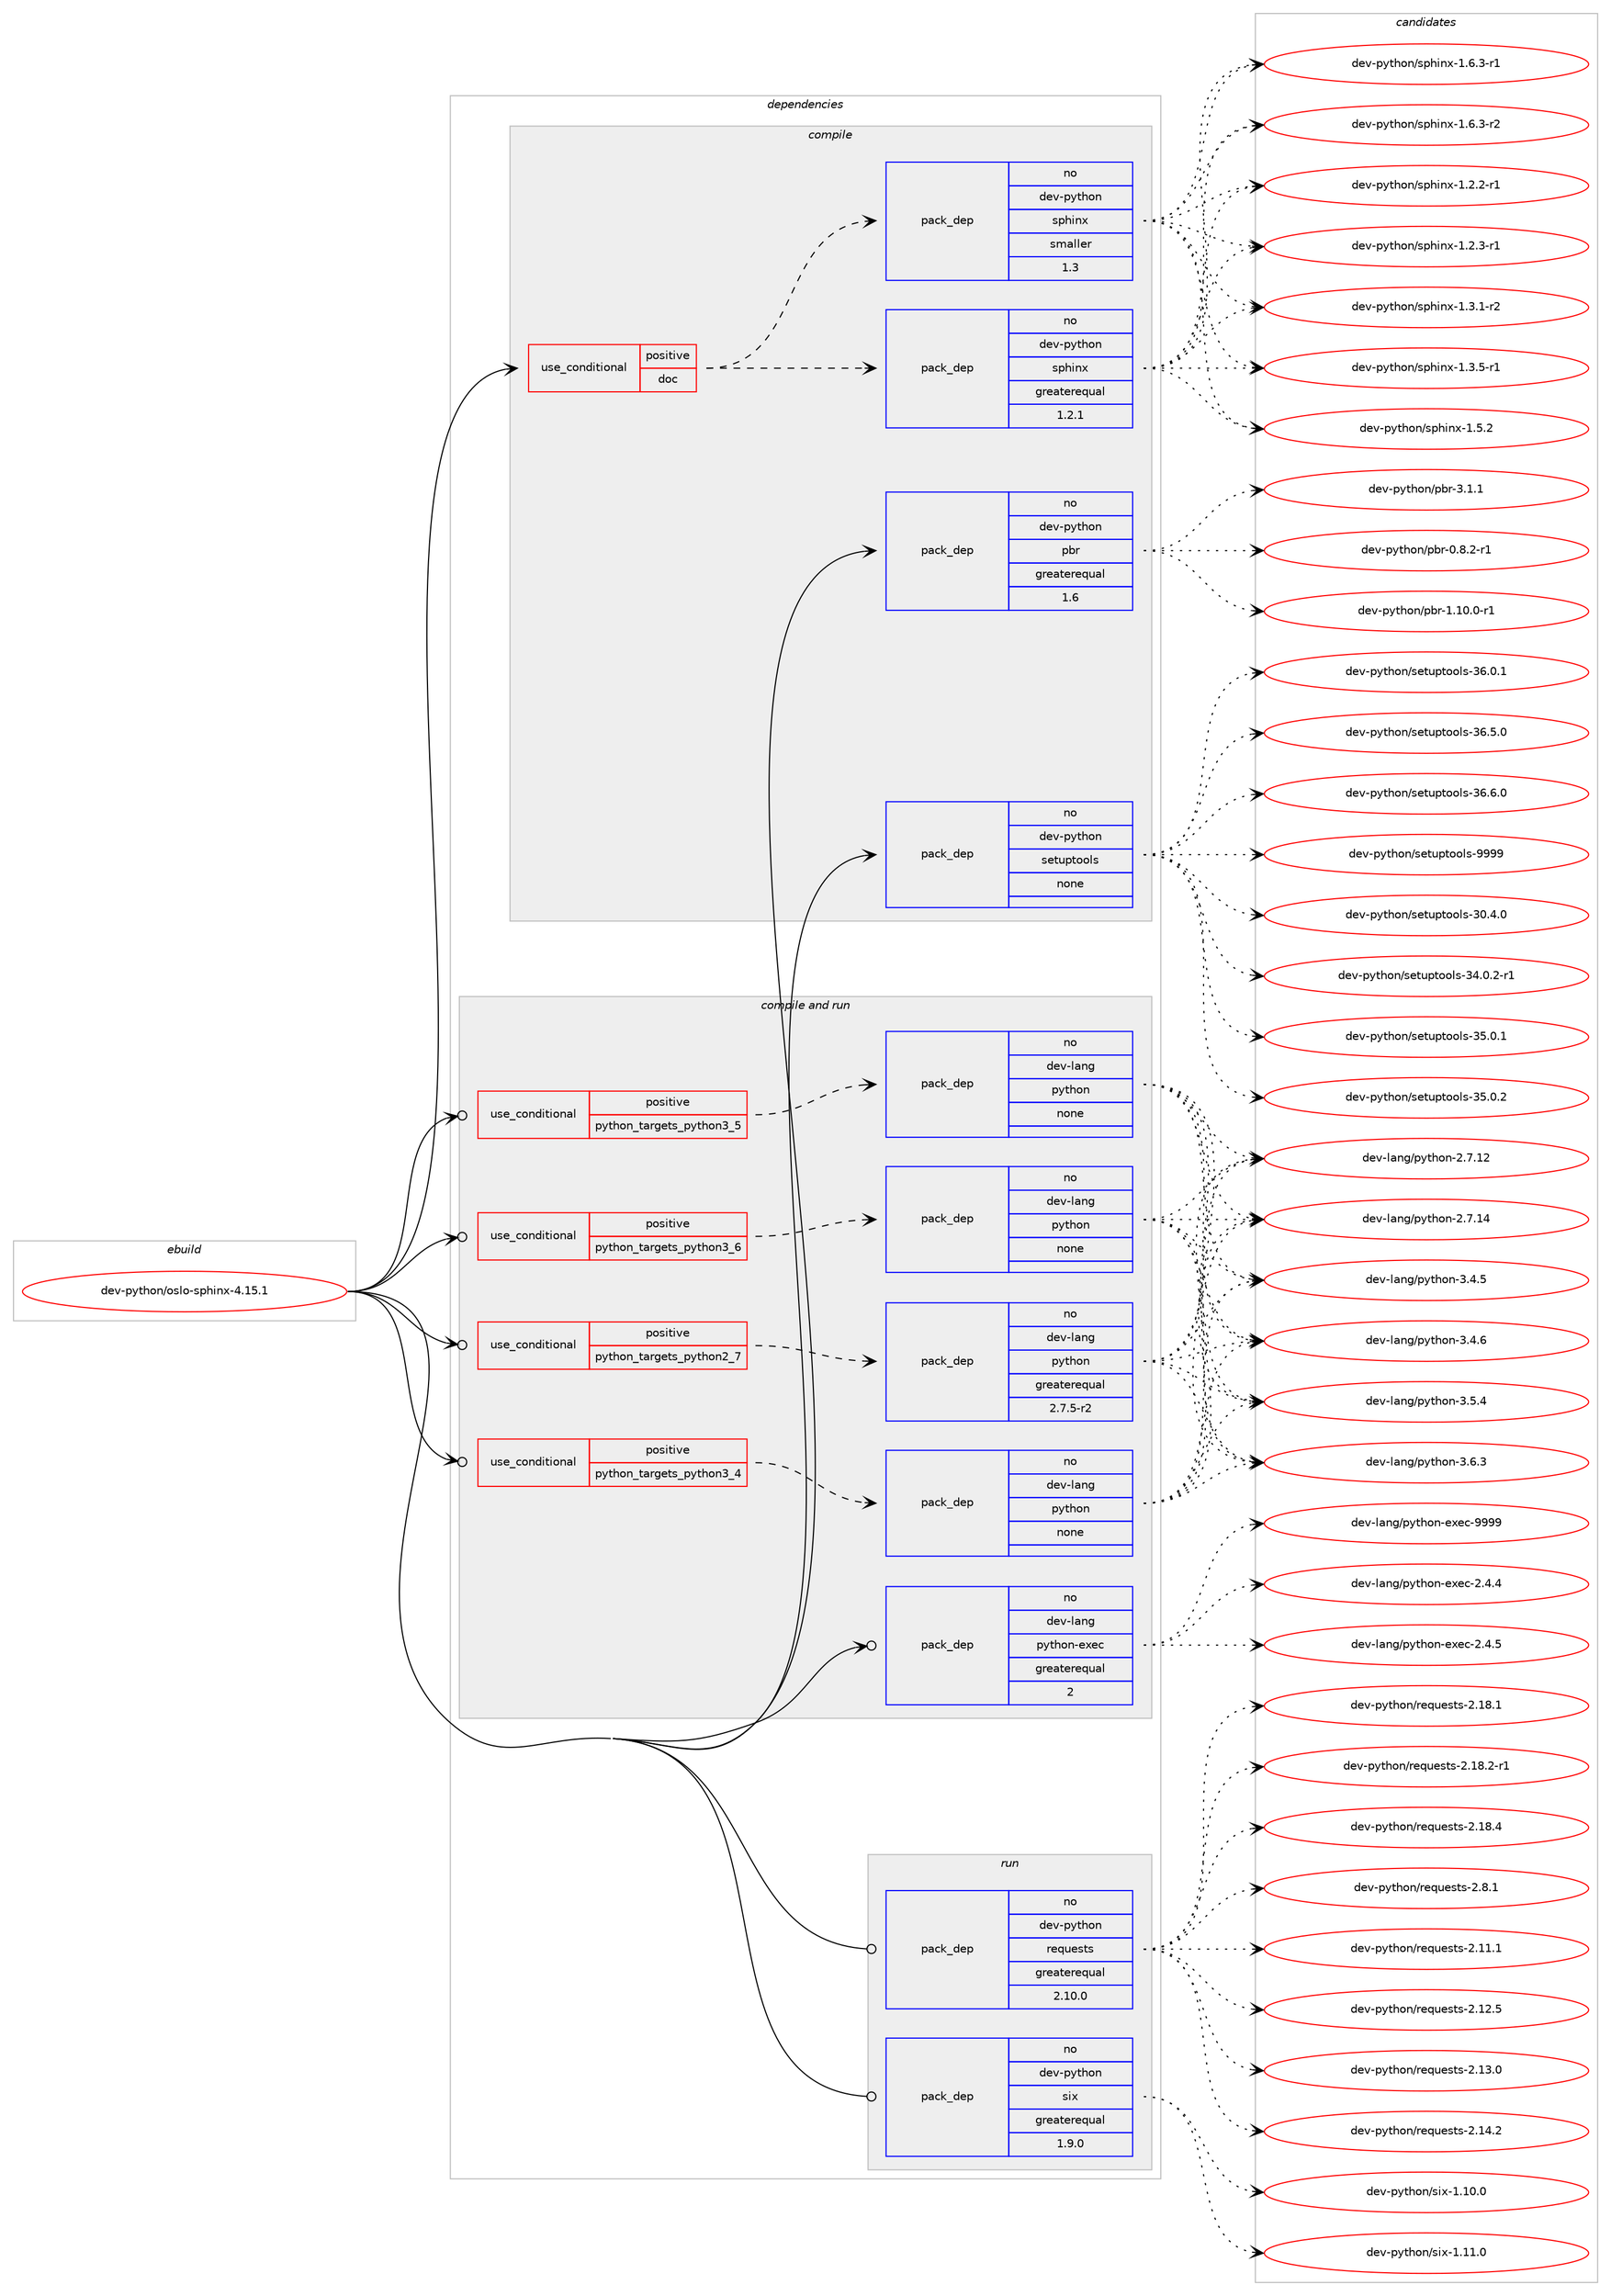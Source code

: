 digraph prolog {

# *************
# Graph options
# *************

newrank=true;
concentrate=true;
compound=true;
graph [rankdir=LR,fontname=Helvetica,fontsize=10,ranksep=1.5];#, ranksep=2.5, nodesep=0.2];
edge  [arrowhead=vee];
node  [fontname=Helvetica,fontsize=10];

# **********
# The ebuild
# **********

subgraph cluster_leftcol {
color=gray;
rank=same;
label=<<i>ebuild</i>>;
id [label="dev-python/oslo-sphinx-4.15.1", color=red, width=4, href="../dev-python/oslo-sphinx-4.15.1.svg"];
}

# ****************
# The dependencies
# ****************

subgraph cluster_midcol {
color=gray;
label=<<i>dependencies</i>>;
subgraph cluster_compile {
fillcolor="#eeeeee";
style=filled;
label=<<i>compile</i>>;
subgraph cond36746 {
dependency171032 [label=<<TABLE BORDER="0" CELLBORDER="1" CELLSPACING="0" CELLPADDING="4"><TR><TD ROWSPAN="3" CELLPADDING="10">use_conditional</TD></TR><TR><TD>positive</TD></TR><TR><TD>doc</TD></TR></TABLE>>, shape=none, color=red];
subgraph pack130423 {
dependency171033 [label=<<TABLE BORDER="0" CELLBORDER="1" CELLSPACING="0" CELLPADDING="4" WIDTH="220"><TR><TD ROWSPAN="6" CELLPADDING="30">pack_dep</TD></TR><TR><TD WIDTH="110">no</TD></TR><TR><TD>dev-python</TD></TR><TR><TD>sphinx</TD></TR><TR><TD>greaterequal</TD></TR><TR><TD>1.2.1</TD></TR></TABLE>>, shape=none, color=blue];
}
dependency171032:e -> dependency171033:w [weight=20,style="dashed",arrowhead="vee"];
subgraph pack130424 {
dependency171034 [label=<<TABLE BORDER="0" CELLBORDER="1" CELLSPACING="0" CELLPADDING="4" WIDTH="220"><TR><TD ROWSPAN="6" CELLPADDING="30">pack_dep</TD></TR><TR><TD WIDTH="110">no</TD></TR><TR><TD>dev-python</TD></TR><TR><TD>sphinx</TD></TR><TR><TD>smaller</TD></TR><TR><TD>1.3</TD></TR></TABLE>>, shape=none, color=blue];
}
dependency171032:e -> dependency171034:w [weight=20,style="dashed",arrowhead="vee"];
}
id:e -> dependency171032:w [weight=20,style="solid",arrowhead="vee"];
subgraph pack130425 {
dependency171035 [label=<<TABLE BORDER="0" CELLBORDER="1" CELLSPACING="0" CELLPADDING="4" WIDTH="220"><TR><TD ROWSPAN="6" CELLPADDING="30">pack_dep</TD></TR><TR><TD WIDTH="110">no</TD></TR><TR><TD>dev-python</TD></TR><TR><TD>pbr</TD></TR><TR><TD>greaterequal</TD></TR><TR><TD>1.6</TD></TR></TABLE>>, shape=none, color=blue];
}
id:e -> dependency171035:w [weight=20,style="solid",arrowhead="vee"];
subgraph pack130426 {
dependency171036 [label=<<TABLE BORDER="0" CELLBORDER="1" CELLSPACING="0" CELLPADDING="4" WIDTH="220"><TR><TD ROWSPAN="6" CELLPADDING="30">pack_dep</TD></TR><TR><TD WIDTH="110">no</TD></TR><TR><TD>dev-python</TD></TR><TR><TD>setuptools</TD></TR><TR><TD>none</TD></TR><TR><TD></TD></TR></TABLE>>, shape=none, color=blue];
}
id:e -> dependency171036:w [weight=20,style="solid",arrowhead="vee"];
}
subgraph cluster_compileandrun {
fillcolor="#eeeeee";
style=filled;
label=<<i>compile and run</i>>;
subgraph cond36747 {
dependency171037 [label=<<TABLE BORDER="0" CELLBORDER="1" CELLSPACING="0" CELLPADDING="4"><TR><TD ROWSPAN="3" CELLPADDING="10">use_conditional</TD></TR><TR><TD>positive</TD></TR><TR><TD>python_targets_python2_7</TD></TR></TABLE>>, shape=none, color=red];
subgraph pack130427 {
dependency171038 [label=<<TABLE BORDER="0" CELLBORDER="1" CELLSPACING="0" CELLPADDING="4" WIDTH="220"><TR><TD ROWSPAN="6" CELLPADDING="30">pack_dep</TD></TR><TR><TD WIDTH="110">no</TD></TR><TR><TD>dev-lang</TD></TR><TR><TD>python</TD></TR><TR><TD>greaterequal</TD></TR><TR><TD>2.7.5-r2</TD></TR></TABLE>>, shape=none, color=blue];
}
dependency171037:e -> dependency171038:w [weight=20,style="dashed",arrowhead="vee"];
}
id:e -> dependency171037:w [weight=20,style="solid",arrowhead="odotvee"];
subgraph cond36748 {
dependency171039 [label=<<TABLE BORDER="0" CELLBORDER="1" CELLSPACING="0" CELLPADDING="4"><TR><TD ROWSPAN="3" CELLPADDING="10">use_conditional</TD></TR><TR><TD>positive</TD></TR><TR><TD>python_targets_python3_4</TD></TR></TABLE>>, shape=none, color=red];
subgraph pack130428 {
dependency171040 [label=<<TABLE BORDER="0" CELLBORDER="1" CELLSPACING="0" CELLPADDING="4" WIDTH="220"><TR><TD ROWSPAN="6" CELLPADDING="30">pack_dep</TD></TR><TR><TD WIDTH="110">no</TD></TR><TR><TD>dev-lang</TD></TR><TR><TD>python</TD></TR><TR><TD>none</TD></TR><TR><TD></TD></TR></TABLE>>, shape=none, color=blue];
}
dependency171039:e -> dependency171040:w [weight=20,style="dashed",arrowhead="vee"];
}
id:e -> dependency171039:w [weight=20,style="solid",arrowhead="odotvee"];
subgraph cond36749 {
dependency171041 [label=<<TABLE BORDER="0" CELLBORDER="1" CELLSPACING="0" CELLPADDING="4"><TR><TD ROWSPAN="3" CELLPADDING="10">use_conditional</TD></TR><TR><TD>positive</TD></TR><TR><TD>python_targets_python3_5</TD></TR></TABLE>>, shape=none, color=red];
subgraph pack130429 {
dependency171042 [label=<<TABLE BORDER="0" CELLBORDER="1" CELLSPACING="0" CELLPADDING="4" WIDTH="220"><TR><TD ROWSPAN="6" CELLPADDING="30">pack_dep</TD></TR><TR><TD WIDTH="110">no</TD></TR><TR><TD>dev-lang</TD></TR><TR><TD>python</TD></TR><TR><TD>none</TD></TR><TR><TD></TD></TR></TABLE>>, shape=none, color=blue];
}
dependency171041:e -> dependency171042:w [weight=20,style="dashed",arrowhead="vee"];
}
id:e -> dependency171041:w [weight=20,style="solid",arrowhead="odotvee"];
subgraph cond36750 {
dependency171043 [label=<<TABLE BORDER="0" CELLBORDER="1" CELLSPACING="0" CELLPADDING="4"><TR><TD ROWSPAN="3" CELLPADDING="10">use_conditional</TD></TR><TR><TD>positive</TD></TR><TR><TD>python_targets_python3_6</TD></TR></TABLE>>, shape=none, color=red];
subgraph pack130430 {
dependency171044 [label=<<TABLE BORDER="0" CELLBORDER="1" CELLSPACING="0" CELLPADDING="4" WIDTH="220"><TR><TD ROWSPAN="6" CELLPADDING="30">pack_dep</TD></TR><TR><TD WIDTH="110">no</TD></TR><TR><TD>dev-lang</TD></TR><TR><TD>python</TD></TR><TR><TD>none</TD></TR><TR><TD></TD></TR></TABLE>>, shape=none, color=blue];
}
dependency171043:e -> dependency171044:w [weight=20,style="dashed",arrowhead="vee"];
}
id:e -> dependency171043:w [weight=20,style="solid",arrowhead="odotvee"];
subgraph pack130431 {
dependency171045 [label=<<TABLE BORDER="0" CELLBORDER="1" CELLSPACING="0" CELLPADDING="4" WIDTH="220"><TR><TD ROWSPAN="6" CELLPADDING="30">pack_dep</TD></TR><TR><TD WIDTH="110">no</TD></TR><TR><TD>dev-lang</TD></TR><TR><TD>python-exec</TD></TR><TR><TD>greaterequal</TD></TR><TR><TD>2</TD></TR></TABLE>>, shape=none, color=blue];
}
id:e -> dependency171045:w [weight=20,style="solid",arrowhead="odotvee"];
}
subgraph cluster_run {
fillcolor="#eeeeee";
style=filled;
label=<<i>run</i>>;
subgraph pack130432 {
dependency171046 [label=<<TABLE BORDER="0" CELLBORDER="1" CELLSPACING="0" CELLPADDING="4" WIDTH="220"><TR><TD ROWSPAN="6" CELLPADDING="30">pack_dep</TD></TR><TR><TD WIDTH="110">no</TD></TR><TR><TD>dev-python</TD></TR><TR><TD>requests</TD></TR><TR><TD>greaterequal</TD></TR><TR><TD>2.10.0</TD></TR></TABLE>>, shape=none, color=blue];
}
id:e -> dependency171046:w [weight=20,style="solid",arrowhead="odot"];
subgraph pack130433 {
dependency171047 [label=<<TABLE BORDER="0" CELLBORDER="1" CELLSPACING="0" CELLPADDING="4" WIDTH="220"><TR><TD ROWSPAN="6" CELLPADDING="30">pack_dep</TD></TR><TR><TD WIDTH="110">no</TD></TR><TR><TD>dev-python</TD></TR><TR><TD>six</TD></TR><TR><TD>greaterequal</TD></TR><TR><TD>1.9.0</TD></TR></TABLE>>, shape=none, color=blue];
}
id:e -> dependency171047:w [weight=20,style="solid",arrowhead="odot"];
}
}

# **************
# The candidates
# **************

subgraph cluster_choices {
rank=same;
color=gray;
label=<<i>candidates</i>>;

subgraph choice130423 {
color=black;
nodesep=1;
choice10010111845112121116104111110471151121041051101204549465046504511449 [label="dev-python/sphinx-1.2.2-r1", color=red, width=4,href="../dev-python/sphinx-1.2.2-r1.svg"];
choice10010111845112121116104111110471151121041051101204549465046514511449 [label="dev-python/sphinx-1.2.3-r1", color=red, width=4,href="../dev-python/sphinx-1.2.3-r1.svg"];
choice10010111845112121116104111110471151121041051101204549465146494511450 [label="dev-python/sphinx-1.3.1-r2", color=red, width=4,href="../dev-python/sphinx-1.3.1-r2.svg"];
choice10010111845112121116104111110471151121041051101204549465146534511449 [label="dev-python/sphinx-1.3.5-r1", color=red, width=4,href="../dev-python/sphinx-1.3.5-r1.svg"];
choice1001011184511212111610411111047115112104105110120454946534650 [label="dev-python/sphinx-1.5.2", color=red, width=4,href="../dev-python/sphinx-1.5.2.svg"];
choice10010111845112121116104111110471151121041051101204549465446514511449 [label="dev-python/sphinx-1.6.3-r1", color=red, width=4,href="../dev-python/sphinx-1.6.3-r1.svg"];
choice10010111845112121116104111110471151121041051101204549465446514511450 [label="dev-python/sphinx-1.6.3-r2", color=red, width=4,href="../dev-python/sphinx-1.6.3-r2.svg"];
dependency171033:e -> choice10010111845112121116104111110471151121041051101204549465046504511449:w [style=dotted,weight="100"];
dependency171033:e -> choice10010111845112121116104111110471151121041051101204549465046514511449:w [style=dotted,weight="100"];
dependency171033:e -> choice10010111845112121116104111110471151121041051101204549465146494511450:w [style=dotted,weight="100"];
dependency171033:e -> choice10010111845112121116104111110471151121041051101204549465146534511449:w [style=dotted,weight="100"];
dependency171033:e -> choice1001011184511212111610411111047115112104105110120454946534650:w [style=dotted,weight="100"];
dependency171033:e -> choice10010111845112121116104111110471151121041051101204549465446514511449:w [style=dotted,weight="100"];
dependency171033:e -> choice10010111845112121116104111110471151121041051101204549465446514511450:w [style=dotted,weight="100"];
}
subgraph choice130424 {
color=black;
nodesep=1;
choice10010111845112121116104111110471151121041051101204549465046504511449 [label="dev-python/sphinx-1.2.2-r1", color=red, width=4,href="../dev-python/sphinx-1.2.2-r1.svg"];
choice10010111845112121116104111110471151121041051101204549465046514511449 [label="dev-python/sphinx-1.2.3-r1", color=red, width=4,href="../dev-python/sphinx-1.2.3-r1.svg"];
choice10010111845112121116104111110471151121041051101204549465146494511450 [label="dev-python/sphinx-1.3.1-r2", color=red, width=4,href="../dev-python/sphinx-1.3.1-r2.svg"];
choice10010111845112121116104111110471151121041051101204549465146534511449 [label="dev-python/sphinx-1.3.5-r1", color=red, width=4,href="../dev-python/sphinx-1.3.5-r1.svg"];
choice1001011184511212111610411111047115112104105110120454946534650 [label="dev-python/sphinx-1.5.2", color=red, width=4,href="../dev-python/sphinx-1.5.2.svg"];
choice10010111845112121116104111110471151121041051101204549465446514511449 [label="dev-python/sphinx-1.6.3-r1", color=red, width=4,href="../dev-python/sphinx-1.6.3-r1.svg"];
choice10010111845112121116104111110471151121041051101204549465446514511450 [label="dev-python/sphinx-1.6.3-r2", color=red, width=4,href="../dev-python/sphinx-1.6.3-r2.svg"];
dependency171034:e -> choice10010111845112121116104111110471151121041051101204549465046504511449:w [style=dotted,weight="100"];
dependency171034:e -> choice10010111845112121116104111110471151121041051101204549465046514511449:w [style=dotted,weight="100"];
dependency171034:e -> choice10010111845112121116104111110471151121041051101204549465146494511450:w [style=dotted,weight="100"];
dependency171034:e -> choice10010111845112121116104111110471151121041051101204549465146534511449:w [style=dotted,weight="100"];
dependency171034:e -> choice1001011184511212111610411111047115112104105110120454946534650:w [style=dotted,weight="100"];
dependency171034:e -> choice10010111845112121116104111110471151121041051101204549465446514511449:w [style=dotted,weight="100"];
dependency171034:e -> choice10010111845112121116104111110471151121041051101204549465446514511450:w [style=dotted,weight="100"];
}
subgraph choice130425 {
color=black;
nodesep=1;
choice1001011184511212111610411111047112981144548465646504511449 [label="dev-python/pbr-0.8.2-r1", color=red, width=4,href="../dev-python/pbr-0.8.2-r1.svg"];
choice100101118451121211161041111104711298114454946494846484511449 [label="dev-python/pbr-1.10.0-r1", color=red, width=4,href="../dev-python/pbr-1.10.0-r1.svg"];
choice100101118451121211161041111104711298114455146494649 [label="dev-python/pbr-3.1.1", color=red, width=4,href="../dev-python/pbr-3.1.1.svg"];
dependency171035:e -> choice1001011184511212111610411111047112981144548465646504511449:w [style=dotted,weight="100"];
dependency171035:e -> choice100101118451121211161041111104711298114454946494846484511449:w [style=dotted,weight="100"];
dependency171035:e -> choice100101118451121211161041111104711298114455146494649:w [style=dotted,weight="100"];
}
subgraph choice130426 {
color=black;
nodesep=1;
choice100101118451121211161041111104711510111611711211611111110811545514846524648 [label="dev-python/setuptools-30.4.0", color=red, width=4,href="../dev-python/setuptools-30.4.0.svg"];
choice1001011184511212111610411111047115101116117112116111111108115455152464846504511449 [label="dev-python/setuptools-34.0.2-r1", color=red, width=4,href="../dev-python/setuptools-34.0.2-r1.svg"];
choice100101118451121211161041111104711510111611711211611111110811545515346484649 [label="dev-python/setuptools-35.0.1", color=red, width=4,href="../dev-python/setuptools-35.0.1.svg"];
choice100101118451121211161041111104711510111611711211611111110811545515346484650 [label="dev-python/setuptools-35.0.2", color=red, width=4,href="../dev-python/setuptools-35.0.2.svg"];
choice100101118451121211161041111104711510111611711211611111110811545515446484649 [label="dev-python/setuptools-36.0.1", color=red, width=4,href="../dev-python/setuptools-36.0.1.svg"];
choice100101118451121211161041111104711510111611711211611111110811545515446534648 [label="dev-python/setuptools-36.5.0", color=red, width=4,href="../dev-python/setuptools-36.5.0.svg"];
choice100101118451121211161041111104711510111611711211611111110811545515446544648 [label="dev-python/setuptools-36.6.0", color=red, width=4,href="../dev-python/setuptools-36.6.0.svg"];
choice10010111845112121116104111110471151011161171121161111111081154557575757 [label="dev-python/setuptools-9999", color=red, width=4,href="../dev-python/setuptools-9999.svg"];
dependency171036:e -> choice100101118451121211161041111104711510111611711211611111110811545514846524648:w [style=dotted,weight="100"];
dependency171036:e -> choice1001011184511212111610411111047115101116117112116111111108115455152464846504511449:w [style=dotted,weight="100"];
dependency171036:e -> choice100101118451121211161041111104711510111611711211611111110811545515346484649:w [style=dotted,weight="100"];
dependency171036:e -> choice100101118451121211161041111104711510111611711211611111110811545515346484650:w [style=dotted,weight="100"];
dependency171036:e -> choice100101118451121211161041111104711510111611711211611111110811545515446484649:w [style=dotted,weight="100"];
dependency171036:e -> choice100101118451121211161041111104711510111611711211611111110811545515446534648:w [style=dotted,weight="100"];
dependency171036:e -> choice100101118451121211161041111104711510111611711211611111110811545515446544648:w [style=dotted,weight="100"];
dependency171036:e -> choice10010111845112121116104111110471151011161171121161111111081154557575757:w [style=dotted,weight="100"];
}
subgraph choice130427 {
color=black;
nodesep=1;
choice10010111845108971101034711212111610411111045504655464950 [label="dev-lang/python-2.7.12", color=red, width=4,href="../dev-lang/python-2.7.12.svg"];
choice10010111845108971101034711212111610411111045504655464952 [label="dev-lang/python-2.7.14", color=red, width=4,href="../dev-lang/python-2.7.14.svg"];
choice100101118451089711010347112121116104111110455146524653 [label="dev-lang/python-3.4.5", color=red, width=4,href="../dev-lang/python-3.4.5.svg"];
choice100101118451089711010347112121116104111110455146524654 [label="dev-lang/python-3.4.6", color=red, width=4,href="../dev-lang/python-3.4.6.svg"];
choice100101118451089711010347112121116104111110455146534652 [label="dev-lang/python-3.5.4", color=red, width=4,href="../dev-lang/python-3.5.4.svg"];
choice100101118451089711010347112121116104111110455146544651 [label="dev-lang/python-3.6.3", color=red, width=4,href="../dev-lang/python-3.6.3.svg"];
dependency171038:e -> choice10010111845108971101034711212111610411111045504655464950:w [style=dotted,weight="100"];
dependency171038:e -> choice10010111845108971101034711212111610411111045504655464952:w [style=dotted,weight="100"];
dependency171038:e -> choice100101118451089711010347112121116104111110455146524653:w [style=dotted,weight="100"];
dependency171038:e -> choice100101118451089711010347112121116104111110455146524654:w [style=dotted,weight="100"];
dependency171038:e -> choice100101118451089711010347112121116104111110455146534652:w [style=dotted,weight="100"];
dependency171038:e -> choice100101118451089711010347112121116104111110455146544651:w [style=dotted,weight="100"];
}
subgraph choice130428 {
color=black;
nodesep=1;
choice10010111845108971101034711212111610411111045504655464950 [label="dev-lang/python-2.7.12", color=red, width=4,href="../dev-lang/python-2.7.12.svg"];
choice10010111845108971101034711212111610411111045504655464952 [label="dev-lang/python-2.7.14", color=red, width=4,href="../dev-lang/python-2.7.14.svg"];
choice100101118451089711010347112121116104111110455146524653 [label="dev-lang/python-3.4.5", color=red, width=4,href="../dev-lang/python-3.4.5.svg"];
choice100101118451089711010347112121116104111110455146524654 [label="dev-lang/python-3.4.6", color=red, width=4,href="../dev-lang/python-3.4.6.svg"];
choice100101118451089711010347112121116104111110455146534652 [label="dev-lang/python-3.5.4", color=red, width=4,href="../dev-lang/python-3.5.4.svg"];
choice100101118451089711010347112121116104111110455146544651 [label="dev-lang/python-3.6.3", color=red, width=4,href="../dev-lang/python-3.6.3.svg"];
dependency171040:e -> choice10010111845108971101034711212111610411111045504655464950:w [style=dotted,weight="100"];
dependency171040:e -> choice10010111845108971101034711212111610411111045504655464952:w [style=dotted,weight="100"];
dependency171040:e -> choice100101118451089711010347112121116104111110455146524653:w [style=dotted,weight="100"];
dependency171040:e -> choice100101118451089711010347112121116104111110455146524654:w [style=dotted,weight="100"];
dependency171040:e -> choice100101118451089711010347112121116104111110455146534652:w [style=dotted,weight="100"];
dependency171040:e -> choice100101118451089711010347112121116104111110455146544651:w [style=dotted,weight="100"];
}
subgraph choice130429 {
color=black;
nodesep=1;
choice10010111845108971101034711212111610411111045504655464950 [label="dev-lang/python-2.7.12", color=red, width=4,href="../dev-lang/python-2.7.12.svg"];
choice10010111845108971101034711212111610411111045504655464952 [label="dev-lang/python-2.7.14", color=red, width=4,href="../dev-lang/python-2.7.14.svg"];
choice100101118451089711010347112121116104111110455146524653 [label="dev-lang/python-3.4.5", color=red, width=4,href="../dev-lang/python-3.4.5.svg"];
choice100101118451089711010347112121116104111110455146524654 [label="dev-lang/python-3.4.6", color=red, width=4,href="../dev-lang/python-3.4.6.svg"];
choice100101118451089711010347112121116104111110455146534652 [label="dev-lang/python-3.5.4", color=red, width=4,href="../dev-lang/python-3.5.4.svg"];
choice100101118451089711010347112121116104111110455146544651 [label="dev-lang/python-3.6.3", color=red, width=4,href="../dev-lang/python-3.6.3.svg"];
dependency171042:e -> choice10010111845108971101034711212111610411111045504655464950:w [style=dotted,weight="100"];
dependency171042:e -> choice10010111845108971101034711212111610411111045504655464952:w [style=dotted,weight="100"];
dependency171042:e -> choice100101118451089711010347112121116104111110455146524653:w [style=dotted,weight="100"];
dependency171042:e -> choice100101118451089711010347112121116104111110455146524654:w [style=dotted,weight="100"];
dependency171042:e -> choice100101118451089711010347112121116104111110455146534652:w [style=dotted,weight="100"];
dependency171042:e -> choice100101118451089711010347112121116104111110455146544651:w [style=dotted,weight="100"];
}
subgraph choice130430 {
color=black;
nodesep=1;
choice10010111845108971101034711212111610411111045504655464950 [label="dev-lang/python-2.7.12", color=red, width=4,href="../dev-lang/python-2.7.12.svg"];
choice10010111845108971101034711212111610411111045504655464952 [label="dev-lang/python-2.7.14", color=red, width=4,href="../dev-lang/python-2.7.14.svg"];
choice100101118451089711010347112121116104111110455146524653 [label="dev-lang/python-3.4.5", color=red, width=4,href="../dev-lang/python-3.4.5.svg"];
choice100101118451089711010347112121116104111110455146524654 [label="dev-lang/python-3.4.6", color=red, width=4,href="../dev-lang/python-3.4.6.svg"];
choice100101118451089711010347112121116104111110455146534652 [label="dev-lang/python-3.5.4", color=red, width=4,href="../dev-lang/python-3.5.4.svg"];
choice100101118451089711010347112121116104111110455146544651 [label="dev-lang/python-3.6.3", color=red, width=4,href="../dev-lang/python-3.6.3.svg"];
dependency171044:e -> choice10010111845108971101034711212111610411111045504655464950:w [style=dotted,weight="100"];
dependency171044:e -> choice10010111845108971101034711212111610411111045504655464952:w [style=dotted,weight="100"];
dependency171044:e -> choice100101118451089711010347112121116104111110455146524653:w [style=dotted,weight="100"];
dependency171044:e -> choice100101118451089711010347112121116104111110455146524654:w [style=dotted,weight="100"];
dependency171044:e -> choice100101118451089711010347112121116104111110455146534652:w [style=dotted,weight="100"];
dependency171044:e -> choice100101118451089711010347112121116104111110455146544651:w [style=dotted,weight="100"];
}
subgraph choice130431 {
color=black;
nodesep=1;
choice1001011184510897110103471121211161041111104510112010199455046524652 [label="dev-lang/python-exec-2.4.4", color=red, width=4,href="../dev-lang/python-exec-2.4.4.svg"];
choice1001011184510897110103471121211161041111104510112010199455046524653 [label="dev-lang/python-exec-2.4.5", color=red, width=4,href="../dev-lang/python-exec-2.4.5.svg"];
choice10010111845108971101034711212111610411111045101120101994557575757 [label="dev-lang/python-exec-9999", color=red, width=4,href="../dev-lang/python-exec-9999.svg"];
dependency171045:e -> choice1001011184510897110103471121211161041111104510112010199455046524652:w [style=dotted,weight="100"];
dependency171045:e -> choice1001011184510897110103471121211161041111104510112010199455046524653:w [style=dotted,weight="100"];
dependency171045:e -> choice10010111845108971101034711212111610411111045101120101994557575757:w [style=dotted,weight="100"];
}
subgraph choice130432 {
color=black;
nodesep=1;
choice100101118451121211161041111104711410111311710111511611545504649494649 [label="dev-python/requests-2.11.1", color=red, width=4,href="../dev-python/requests-2.11.1.svg"];
choice100101118451121211161041111104711410111311710111511611545504649504653 [label="dev-python/requests-2.12.5", color=red, width=4,href="../dev-python/requests-2.12.5.svg"];
choice100101118451121211161041111104711410111311710111511611545504649514648 [label="dev-python/requests-2.13.0", color=red, width=4,href="../dev-python/requests-2.13.0.svg"];
choice100101118451121211161041111104711410111311710111511611545504649524650 [label="dev-python/requests-2.14.2", color=red, width=4,href="../dev-python/requests-2.14.2.svg"];
choice100101118451121211161041111104711410111311710111511611545504649564649 [label="dev-python/requests-2.18.1", color=red, width=4,href="../dev-python/requests-2.18.1.svg"];
choice1001011184511212111610411111047114101113117101115116115455046495646504511449 [label="dev-python/requests-2.18.2-r1", color=red, width=4,href="../dev-python/requests-2.18.2-r1.svg"];
choice100101118451121211161041111104711410111311710111511611545504649564652 [label="dev-python/requests-2.18.4", color=red, width=4,href="../dev-python/requests-2.18.4.svg"];
choice1001011184511212111610411111047114101113117101115116115455046564649 [label="dev-python/requests-2.8.1", color=red, width=4,href="../dev-python/requests-2.8.1.svg"];
dependency171046:e -> choice100101118451121211161041111104711410111311710111511611545504649494649:w [style=dotted,weight="100"];
dependency171046:e -> choice100101118451121211161041111104711410111311710111511611545504649504653:w [style=dotted,weight="100"];
dependency171046:e -> choice100101118451121211161041111104711410111311710111511611545504649514648:w [style=dotted,weight="100"];
dependency171046:e -> choice100101118451121211161041111104711410111311710111511611545504649524650:w [style=dotted,weight="100"];
dependency171046:e -> choice100101118451121211161041111104711410111311710111511611545504649564649:w [style=dotted,weight="100"];
dependency171046:e -> choice1001011184511212111610411111047114101113117101115116115455046495646504511449:w [style=dotted,weight="100"];
dependency171046:e -> choice100101118451121211161041111104711410111311710111511611545504649564652:w [style=dotted,weight="100"];
dependency171046:e -> choice1001011184511212111610411111047114101113117101115116115455046564649:w [style=dotted,weight="100"];
}
subgraph choice130433 {
color=black;
nodesep=1;
choice100101118451121211161041111104711510512045494649484648 [label="dev-python/six-1.10.0", color=red, width=4,href="../dev-python/six-1.10.0.svg"];
choice100101118451121211161041111104711510512045494649494648 [label="dev-python/six-1.11.0", color=red, width=4,href="../dev-python/six-1.11.0.svg"];
dependency171047:e -> choice100101118451121211161041111104711510512045494649484648:w [style=dotted,weight="100"];
dependency171047:e -> choice100101118451121211161041111104711510512045494649494648:w [style=dotted,weight="100"];
}
}

}

